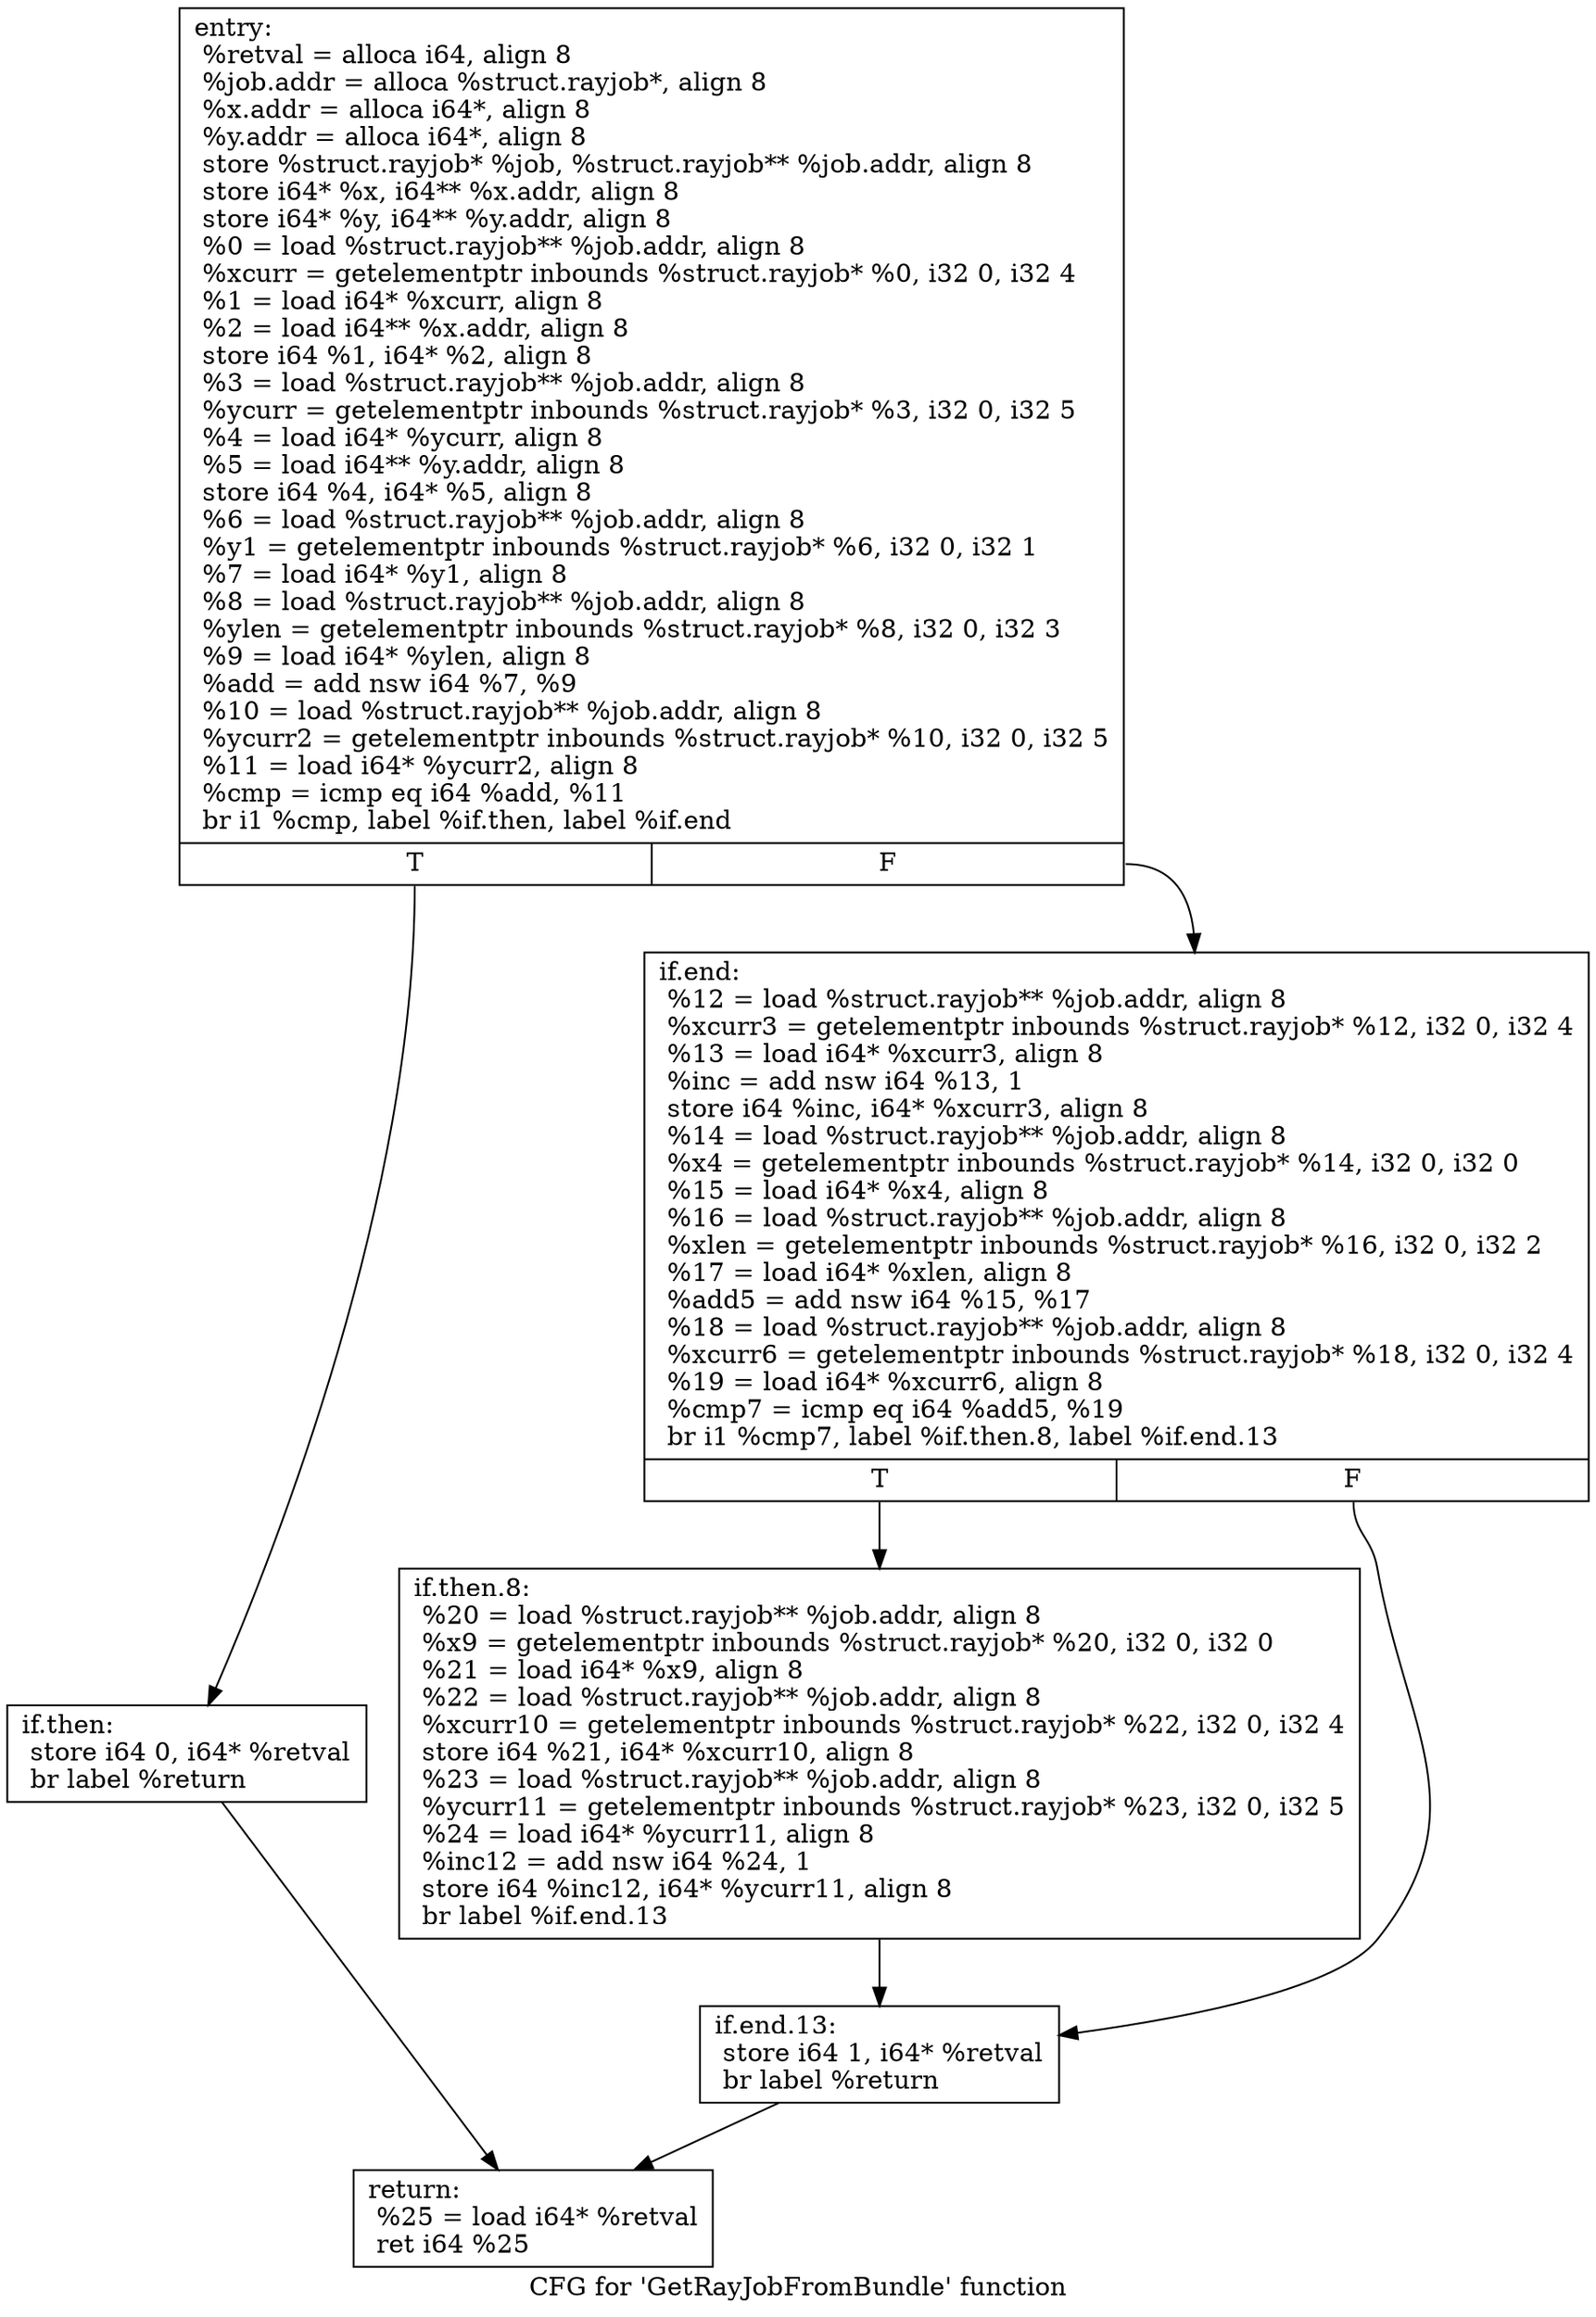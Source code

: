 digraph "CFG for 'GetRayJobFromBundle' function" {
	label="CFG for 'GetRayJobFromBundle' function";

	Node0x6094a50 [shape=record,label="{entry:\l  %retval = alloca i64, align 8\l  %job.addr = alloca %struct.rayjob*, align 8\l  %x.addr = alloca i64*, align 8\l  %y.addr = alloca i64*, align 8\l  store %struct.rayjob* %job, %struct.rayjob** %job.addr, align 8\l  store i64* %x, i64** %x.addr, align 8\l  store i64* %y, i64** %y.addr, align 8\l  %0 = load %struct.rayjob** %job.addr, align 8\l  %xcurr = getelementptr inbounds %struct.rayjob* %0, i32 0, i32 4\l  %1 = load i64* %xcurr, align 8\l  %2 = load i64** %x.addr, align 8\l  store i64 %1, i64* %2, align 8\l  %3 = load %struct.rayjob** %job.addr, align 8\l  %ycurr = getelementptr inbounds %struct.rayjob* %3, i32 0, i32 5\l  %4 = load i64* %ycurr, align 8\l  %5 = load i64** %y.addr, align 8\l  store i64 %4, i64* %5, align 8\l  %6 = load %struct.rayjob** %job.addr, align 8\l  %y1 = getelementptr inbounds %struct.rayjob* %6, i32 0, i32 1\l  %7 = load i64* %y1, align 8\l  %8 = load %struct.rayjob** %job.addr, align 8\l  %ylen = getelementptr inbounds %struct.rayjob* %8, i32 0, i32 3\l  %9 = load i64* %ylen, align 8\l  %add = add nsw i64 %7, %9\l  %10 = load %struct.rayjob** %job.addr, align 8\l  %ycurr2 = getelementptr inbounds %struct.rayjob* %10, i32 0, i32 5\l  %11 = load i64* %ycurr2, align 8\l  %cmp = icmp eq i64 %add, %11\l  br i1 %cmp, label %if.then, label %if.end\l|{<s0>T|<s1>F}}"];
	Node0x6094a50:s0 -> Node0x6094aa0;
	Node0x6094a50:s1 -> Node0x6094af0;
	Node0x6094aa0 [shape=record,label="{if.then:                                          \l  store i64 0, i64* %retval\l  br label %return\l}"];
	Node0x6094aa0 -> Node0x6094be0;
	Node0x6094af0 [shape=record,label="{if.end:                                           \l  %12 = load %struct.rayjob** %job.addr, align 8\l  %xcurr3 = getelementptr inbounds %struct.rayjob* %12, i32 0, i32 4\l  %13 = load i64* %xcurr3, align 8\l  %inc = add nsw i64 %13, 1\l  store i64 %inc, i64* %xcurr3, align 8\l  %14 = load %struct.rayjob** %job.addr, align 8\l  %x4 = getelementptr inbounds %struct.rayjob* %14, i32 0, i32 0\l  %15 = load i64* %x4, align 8\l  %16 = load %struct.rayjob** %job.addr, align 8\l  %xlen = getelementptr inbounds %struct.rayjob* %16, i32 0, i32 2\l  %17 = load i64* %xlen, align 8\l  %add5 = add nsw i64 %15, %17\l  %18 = load %struct.rayjob** %job.addr, align 8\l  %xcurr6 = getelementptr inbounds %struct.rayjob* %18, i32 0, i32 4\l  %19 = load i64* %xcurr6, align 8\l  %cmp7 = icmp eq i64 %add5, %19\l  br i1 %cmp7, label %if.then.8, label %if.end.13\l|{<s0>T|<s1>F}}"];
	Node0x6094af0:s0 -> Node0x6094b40;
	Node0x6094af0:s1 -> Node0x6094b90;
	Node0x6094b40 [shape=record,label="{if.then.8:                                        \l  %20 = load %struct.rayjob** %job.addr, align 8\l  %x9 = getelementptr inbounds %struct.rayjob* %20, i32 0, i32 0\l  %21 = load i64* %x9, align 8\l  %22 = load %struct.rayjob** %job.addr, align 8\l  %xcurr10 = getelementptr inbounds %struct.rayjob* %22, i32 0, i32 4\l  store i64 %21, i64* %xcurr10, align 8\l  %23 = load %struct.rayjob** %job.addr, align 8\l  %ycurr11 = getelementptr inbounds %struct.rayjob* %23, i32 0, i32 5\l  %24 = load i64* %ycurr11, align 8\l  %inc12 = add nsw i64 %24, 1\l  store i64 %inc12, i64* %ycurr11, align 8\l  br label %if.end.13\l}"];
	Node0x6094b40 -> Node0x6094b90;
	Node0x6094b90 [shape=record,label="{if.end.13:                                        \l  store i64 1, i64* %retval\l  br label %return\l}"];
	Node0x6094b90 -> Node0x6094be0;
	Node0x6094be0 [shape=record,label="{return:                                           \l  %25 = load i64* %retval\l  ret i64 %25\l}"];
}

